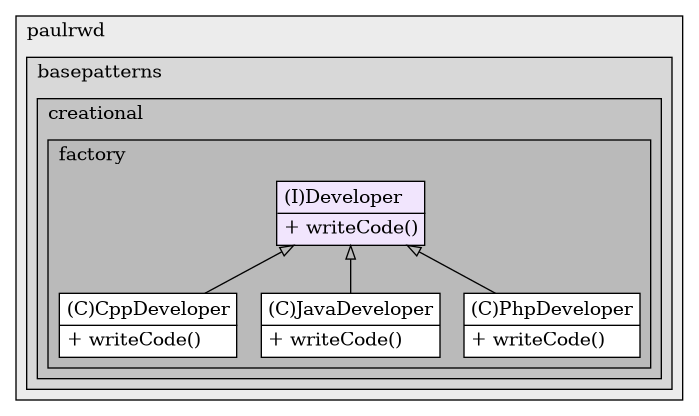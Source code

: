 @startuml

/' diagram meta data start
config=StructureConfiguration;
{
  "projectClassification": {
    "searchMode": "OpenProject", // OpenProject, AllProjects
    "includedProjects": "",
    "pathEndKeywords": "*.impl",
    "isClientPath": "",
    "isClientName": "",
    "isTestPath": "",
    "isTestName": "",
    "isMappingPath": "",
    "isMappingName": "",
    "isDataAccessPath": "",
    "isDataAccessName": "",
    "isDataStructurePath": "",
    "isDataStructureName": "",
    "isInterfaceStructuresPath": "",
    "isInterfaceStructuresName": "",
    "isEntryPointPath": "",
    "isEntryPointName": "",
    "treatFinalFieldsAsMandatory": false
  },
  "graphRestriction": {
    "classPackageExcludeFilter": "",
    "classPackageIncludeFilter": "",
    "classNameExcludeFilter": "",
    "classNameIncludeFilter": "",
    "methodNameExcludeFilter": "",
    "methodNameIncludeFilter": "",
    "removeByInheritance": "", // inheritance/annotation based filtering is done in a second step
    "removeByAnnotation": "",
    "removeByClassPackage": "", // cleanup the graph after inheritance/annotation based filtering is done
    "removeByClassName": "",
    "cutMappings": false,
    "cutEnum": false,
    "cutTests": true,
    "cutClient": true,
    "cutDataAccess": false,
    "cutInterfaceStructures": false,
    "cutDataStructures": false,
    "cutGetterAndSetter": false,
    "cutConstructors": false
  },
  "graphTraversal": {
    "forwardDepth": 999,
    "backwardDepth": 0,
    "classPackageExcludeFilter": "",
    "classPackageIncludeFilter": "",
    "classNameExcludeFilter": "",
    "classNameIncludeFilter": "",
    "methodNameExcludeFilter": "",
    "methodNameIncludeFilter": "",
    "hideMappings": false,
    "hideDataStructures": false,
    "hidePrivateMethods": false,
    "hideInterfaceCalls": false, // indirection: implementation -> interface (is hidden) -> implementation
    "onlyShowApplicationEntryPoints": false, // root node is included
    "useMethodCallsForStructureDiagram": "ForwardOnly" // ForwardOnly, BothDirections, No
  },
  "details": {
    "aggregation": "GroupByClass", // ByClass, GroupByClass, None
    "showClassGenericTypes": true,
    "showMethods": true,
    "showMethodParameterNames": true,
    "showMethodParameterTypes": true,
    "showMethodReturnType": true,
    "showPackageLevels": 4,
    "showDetailedClassStructure": true
  },
  "rootClass": "ru.paulrwd.basepatterns.creational.factory.Developer",
  "extensionCallbackMethod": "" // qualified.class.name#methodName - signature: public static String method(String)
}
diagram meta data end '/



digraph g {
    rankdir="TB"
    splines=polyline
    

'nodes 
subgraph cluster_790392457 { 
   	label=paulrwd
	labeljust=l
	fillcolor="#ececec"
	style=filled
   
   subgraph cluster_1405034443 { 
   	label=basepatterns
	labeljust=l
	fillcolor="#d8d8d8"
	style=filled
   
   subgraph cluster_557907635 { 
   	label=creational
	labeljust=l
	fillcolor="#c4c4c4"
	style=filled
   
   subgraph cluster_165370519 { 
   	label=factory
	labeljust=l
	fillcolor="#bababa"
	style=filled
   
   CppDeveloper768294078[
	label=<<TABLE BORDER="1" CELLBORDER="0" CELLPADDING="4" CELLSPACING="0">
<TR><TD ALIGN="LEFT" >(C)CppDeveloper</TD></TR>
<HR/>
<TR><TD ALIGN="LEFT" >+ writeCode()</TD></TR>
</TABLE>>
	style=filled
	margin=0
	shape=plaintext
	fillcolor="#FFFFFF"
];

Developer768294078[
	label=<<TABLE BORDER="1" CELLBORDER="0" CELLPADDING="4" CELLSPACING="0">
<TR><TD ALIGN="LEFT" >(I)Developer</TD></TR>
<HR/>
<TR><TD ALIGN="LEFT" >+ writeCode()</TD></TR>
</TABLE>>
	style=filled
	margin=0
	shape=plaintext
	fillcolor="#F1E5FD"
];

JavaDeveloper768294078[
	label=<<TABLE BORDER="1" CELLBORDER="0" CELLPADDING="4" CELLSPACING="0">
<TR><TD ALIGN="LEFT" >(C)JavaDeveloper</TD></TR>
<HR/>
<TR><TD ALIGN="LEFT" >+ writeCode()</TD></TR>
</TABLE>>
	style=filled
	margin=0
	shape=plaintext
	fillcolor="#FFFFFF"
];

PhpDeveloper768294078[
	label=<<TABLE BORDER="1" CELLBORDER="0" CELLPADDING="4" CELLSPACING="0">
<TR><TD ALIGN="LEFT" >(C)PhpDeveloper</TD></TR>
<HR/>
<TR><TD ALIGN="LEFT" >+ writeCode()</TD></TR>
</TABLE>>
	style=filled
	margin=0
	shape=plaintext
	fillcolor="#FFFFFF"
];
} 
} 
} 
} 

'edges    
Developer768294078 -> CppDeveloper768294078[arrowhead=none, arrowtail=empty, dir=both];
Developer768294078 -> JavaDeveloper768294078[arrowhead=none, arrowtail=empty, dir=both];
Developer768294078 -> PhpDeveloper768294078[arrowhead=none, arrowtail=empty, dir=both];
    
}
@enduml